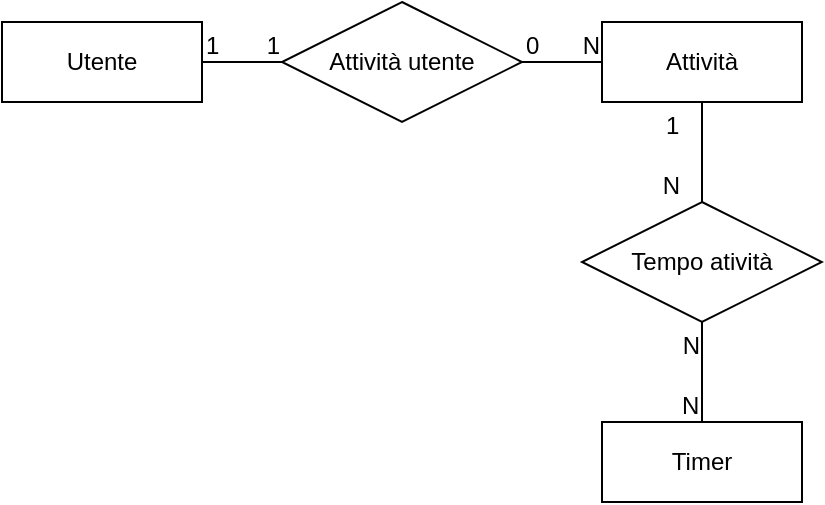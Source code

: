 <mxfile>
    <diagram id="23DihZpe_rYJlaRZ6kqH" name="Pagina-1">
        <mxGraphModel dx="1176" dy="754" grid="1" gridSize="10" guides="1" tooltips="1" connect="1" arrows="1" fold="1" page="1" pageScale="1" pageWidth="827" pageHeight="1169" math="0" shadow="0">
            <root>
                <mxCell id="0"/>
                <mxCell id="1" parent="0"/>
                <mxCell id="2" value="Utente" style="whiteSpace=wrap;html=1;align=center;" vertex="1" parent="1">
                    <mxGeometry x="190" y="230" width="100" height="40" as="geometry"/>
                </mxCell>
                <mxCell id="3" value="Attività" style="whiteSpace=wrap;html=1;align=center;" vertex="1" parent="1">
                    <mxGeometry x="490" y="230" width="100" height="40" as="geometry"/>
                </mxCell>
                <mxCell id="4" value="Timer" style="whiteSpace=wrap;html=1;align=center;" vertex="1" parent="1">
                    <mxGeometry x="490" y="430" width="100" height="40" as="geometry"/>
                </mxCell>
                <mxCell id="5" value="Attività utente" style="shape=rhombus;perimeter=rhombusPerimeter;whiteSpace=wrap;html=1;align=center;" vertex="1" parent="1">
                    <mxGeometry x="330" y="220" width="120" height="60" as="geometry"/>
                </mxCell>
                <mxCell id="6" value="Tempo atività" style="shape=rhombus;perimeter=rhombusPerimeter;whiteSpace=wrap;html=1;align=center;" vertex="1" parent="1">
                    <mxGeometry x="480" y="320" width="120" height="60" as="geometry"/>
                </mxCell>
                <mxCell id="7" value="" style="endArrow=none;html=1;rounded=0;" edge="1" parent="1" source="2" target="5">
                    <mxGeometry relative="1" as="geometry">
                        <mxPoint x="300" y="190" as="sourcePoint"/>
                        <mxPoint x="460" y="190" as="targetPoint"/>
                    </mxGeometry>
                </mxCell>
                <mxCell id="8" value="1" style="resizable=0;html=1;whiteSpace=wrap;align=left;verticalAlign=bottom;" connectable="0" vertex="1" parent="7">
                    <mxGeometry x="-1" relative="1" as="geometry"/>
                </mxCell>
                <mxCell id="9" value="1" style="resizable=0;html=1;whiteSpace=wrap;align=right;verticalAlign=bottom;" connectable="0" vertex="1" parent="7">
                    <mxGeometry x="1" relative="1" as="geometry"/>
                </mxCell>
                <mxCell id="10" value="" style="endArrow=none;html=1;rounded=0;" edge="1" parent="1" source="5" target="3">
                    <mxGeometry relative="1" as="geometry">
                        <mxPoint x="420" y="300" as="sourcePoint"/>
                        <mxPoint x="580" y="300" as="targetPoint"/>
                    </mxGeometry>
                </mxCell>
                <mxCell id="11" value="0" style="resizable=0;html=1;whiteSpace=wrap;align=left;verticalAlign=bottom;" connectable="0" vertex="1" parent="10">
                    <mxGeometry x="-1" relative="1" as="geometry"/>
                </mxCell>
                <mxCell id="12" value="N" style="resizable=0;html=1;whiteSpace=wrap;align=right;verticalAlign=bottom;" connectable="0" vertex="1" parent="10">
                    <mxGeometry x="1" relative="1" as="geometry"/>
                </mxCell>
                <mxCell id="13" value="" style="endArrow=none;html=1;rounded=0;" edge="1" parent="1" source="3" target="6">
                    <mxGeometry relative="1" as="geometry">
                        <mxPoint x="330" y="350" as="sourcePoint"/>
                        <mxPoint x="490" y="350" as="targetPoint"/>
                    </mxGeometry>
                </mxCell>
                <mxCell id="14" value="1" style="resizable=0;html=1;whiteSpace=wrap;align=left;verticalAlign=bottom;" connectable="0" vertex="1" parent="13">
                    <mxGeometry x="-1" relative="1" as="geometry">
                        <mxPoint x="-20" y="20" as="offset"/>
                    </mxGeometry>
                </mxCell>
                <mxCell id="15" value="N" style="resizable=0;html=1;whiteSpace=wrap;align=right;verticalAlign=bottom;" connectable="0" vertex="1" parent="13">
                    <mxGeometry x="1" relative="1" as="geometry">
                        <mxPoint x="-10" as="offset"/>
                    </mxGeometry>
                </mxCell>
                <mxCell id="16" value="" style="endArrow=none;html=1;rounded=0;" edge="1" parent="1" source="4" target="6">
                    <mxGeometry relative="1" as="geometry">
                        <mxPoint x="420" y="420" as="sourcePoint"/>
                        <mxPoint x="540" y="380" as="targetPoint"/>
                    </mxGeometry>
                </mxCell>
                <mxCell id="17" value="N" style="resizable=0;html=1;whiteSpace=wrap;align=left;verticalAlign=bottom;" connectable="0" vertex="1" parent="16">
                    <mxGeometry relative="1" as="geometry">
                        <mxPoint x="-12" y="25" as="offset"/>
                    </mxGeometry>
                </mxCell>
                <mxCell id="18" value="N" style="resizable=0;html=1;whiteSpace=wrap;align=right;verticalAlign=bottom;" connectable="0" vertex="1" parent="16">
                    <mxGeometry x="1" relative="1" as="geometry">
                        <mxPoint y="20" as="offset"/>
                    </mxGeometry>
                </mxCell>
            </root>
        </mxGraphModel>
    </diagram>
</mxfile>